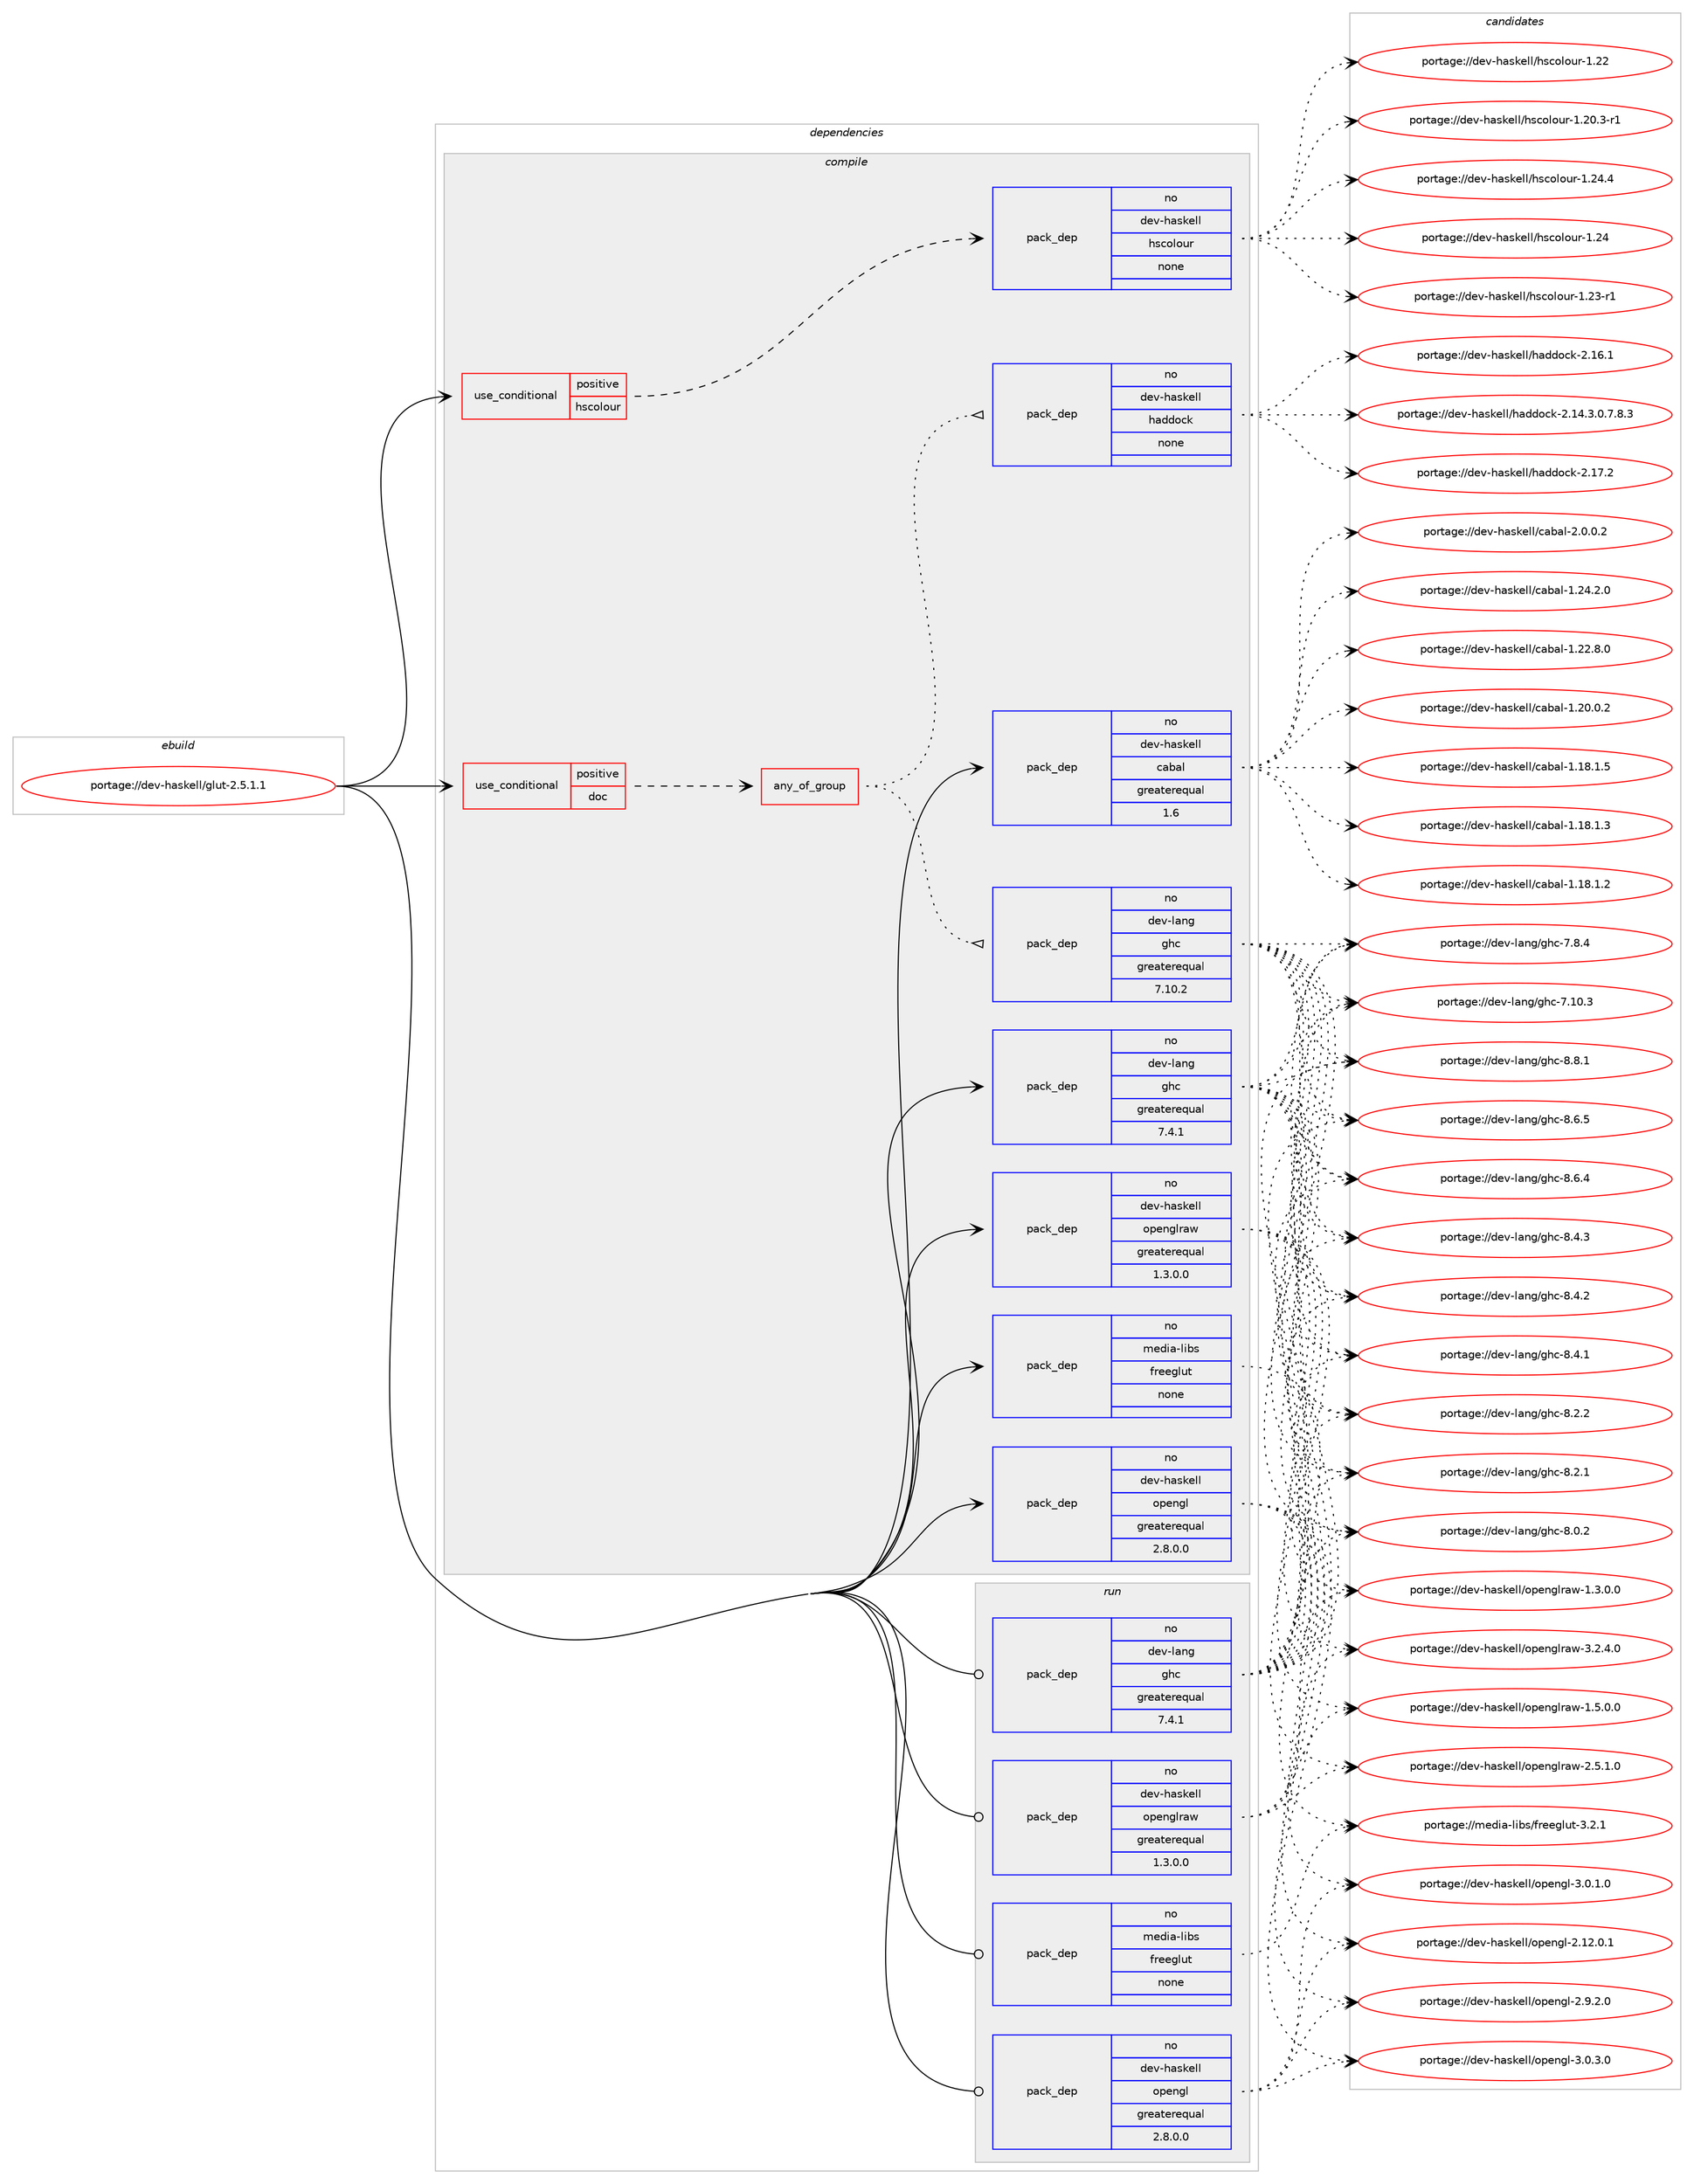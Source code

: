 digraph prolog {

# *************
# Graph options
# *************

newrank=true;
concentrate=true;
compound=true;
graph [rankdir=LR,fontname=Helvetica,fontsize=10,ranksep=1.5];#, ranksep=2.5, nodesep=0.2];
edge  [arrowhead=vee];
node  [fontname=Helvetica,fontsize=10];

# **********
# The ebuild
# **********

subgraph cluster_leftcol {
color=gray;
rank=same;
label=<<i>ebuild</i>>;
id [label="portage://dev-haskell/glut-2.5.1.1", color=red, width=4, href="../dev-haskell/glut-2.5.1.1.svg"];
}

# ****************
# The dependencies
# ****************

subgraph cluster_midcol {
color=gray;
label=<<i>dependencies</i>>;
subgraph cluster_compile {
fillcolor="#eeeeee";
style=filled;
label=<<i>compile</i>>;
subgraph cond133841 {
dependency561659 [label=<<TABLE BORDER="0" CELLBORDER="1" CELLSPACING="0" CELLPADDING="4"><TR><TD ROWSPAN="3" CELLPADDING="10">use_conditional</TD></TR><TR><TD>positive</TD></TR><TR><TD>doc</TD></TR></TABLE>>, shape=none, color=red];
subgraph any6394 {
dependency561660 [label=<<TABLE BORDER="0" CELLBORDER="1" CELLSPACING="0" CELLPADDING="4"><TR><TD CELLPADDING="10">any_of_group</TD></TR></TABLE>>, shape=none, color=red];subgraph pack421187 {
dependency561661 [label=<<TABLE BORDER="0" CELLBORDER="1" CELLSPACING="0" CELLPADDING="4" WIDTH="220"><TR><TD ROWSPAN="6" CELLPADDING="30">pack_dep</TD></TR><TR><TD WIDTH="110">no</TD></TR><TR><TD>dev-haskell</TD></TR><TR><TD>haddock</TD></TR><TR><TD>none</TD></TR><TR><TD></TD></TR></TABLE>>, shape=none, color=blue];
}
dependency561660:e -> dependency561661:w [weight=20,style="dotted",arrowhead="oinv"];
subgraph pack421188 {
dependency561662 [label=<<TABLE BORDER="0" CELLBORDER="1" CELLSPACING="0" CELLPADDING="4" WIDTH="220"><TR><TD ROWSPAN="6" CELLPADDING="30">pack_dep</TD></TR><TR><TD WIDTH="110">no</TD></TR><TR><TD>dev-lang</TD></TR><TR><TD>ghc</TD></TR><TR><TD>greaterequal</TD></TR><TR><TD>7.10.2</TD></TR></TABLE>>, shape=none, color=blue];
}
dependency561660:e -> dependency561662:w [weight=20,style="dotted",arrowhead="oinv"];
}
dependency561659:e -> dependency561660:w [weight=20,style="dashed",arrowhead="vee"];
}
id:e -> dependency561659:w [weight=20,style="solid",arrowhead="vee"];
subgraph cond133842 {
dependency561663 [label=<<TABLE BORDER="0" CELLBORDER="1" CELLSPACING="0" CELLPADDING="4"><TR><TD ROWSPAN="3" CELLPADDING="10">use_conditional</TD></TR><TR><TD>positive</TD></TR><TR><TD>hscolour</TD></TR></TABLE>>, shape=none, color=red];
subgraph pack421189 {
dependency561664 [label=<<TABLE BORDER="0" CELLBORDER="1" CELLSPACING="0" CELLPADDING="4" WIDTH="220"><TR><TD ROWSPAN="6" CELLPADDING="30">pack_dep</TD></TR><TR><TD WIDTH="110">no</TD></TR><TR><TD>dev-haskell</TD></TR><TR><TD>hscolour</TD></TR><TR><TD>none</TD></TR><TR><TD></TD></TR></TABLE>>, shape=none, color=blue];
}
dependency561663:e -> dependency561664:w [weight=20,style="dashed",arrowhead="vee"];
}
id:e -> dependency561663:w [weight=20,style="solid",arrowhead="vee"];
subgraph pack421190 {
dependency561665 [label=<<TABLE BORDER="0" CELLBORDER="1" CELLSPACING="0" CELLPADDING="4" WIDTH="220"><TR><TD ROWSPAN="6" CELLPADDING="30">pack_dep</TD></TR><TR><TD WIDTH="110">no</TD></TR><TR><TD>dev-haskell</TD></TR><TR><TD>cabal</TD></TR><TR><TD>greaterequal</TD></TR><TR><TD>1.6</TD></TR></TABLE>>, shape=none, color=blue];
}
id:e -> dependency561665:w [weight=20,style="solid",arrowhead="vee"];
subgraph pack421191 {
dependency561666 [label=<<TABLE BORDER="0" CELLBORDER="1" CELLSPACING="0" CELLPADDING="4" WIDTH="220"><TR><TD ROWSPAN="6" CELLPADDING="30">pack_dep</TD></TR><TR><TD WIDTH="110">no</TD></TR><TR><TD>dev-haskell</TD></TR><TR><TD>opengl</TD></TR><TR><TD>greaterequal</TD></TR><TR><TD>2.8.0.0</TD></TR></TABLE>>, shape=none, color=blue];
}
id:e -> dependency561666:w [weight=20,style="solid",arrowhead="vee"];
subgraph pack421192 {
dependency561667 [label=<<TABLE BORDER="0" CELLBORDER="1" CELLSPACING="0" CELLPADDING="4" WIDTH="220"><TR><TD ROWSPAN="6" CELLPADDING="30">pack_dep</TD></TR><TR><TD WIDTH="110">no</TD></TR><TR><TD>dev-haskell</TD></TR><TR><TD>openglraw</TD></TR><TR><TD>greaterequal</TD></TR><TR><TD>1.3.0.0</TD></TR></TABLE>>, shape=none, color=blue];
}
id:e -> dependency561667:w [weight=20,style="solid",arrowhead="vee"];
subgraph pack421193 {
dependency561668 [label=<<TABLE BORDER="0" CELLBORDER="1" CELLSPACING="0" CELLPADDING="4" WIDTH="220"><TR><TD ROWSPAN="6" CELLPADDING="30">pack_dep</TD></TR><TR><TD WIDTH="110">no</TD></TR><TR><TD>dev-lang</TD></TR><TR><TD>ghc</TD></TR><TR><TD>greaterequal</TD></TR><TR><TD>7.4.1</TD></TR></TABLE>>, shape=none, color=blue];
}
id:e -> dependency561668:w [weight=20,style="solid",arrowhead="vee"];
subgraph pack421194 {
dependency561669 [label=<<TABLE BORDER="0" CELLBORDER="1" CELLSPACING="0" CELLPADDING="4" WIDTH="220"><TR><TD ROWSPAN="6" CELLPADDING="30">pack_dep</TD></TR><TR><TD WIDTH="110">no</TD></TR><TR><TD>media-libs</TD></TR><TR><TD>freeglut</TD></TR><TR><TD>none</TD></TR><TR><TD></TD></TR></TABLE>>, shape=none, color=blue];
}
id:e -> dependency561669:w [weight=20,style="solid",arrowhead="vee"];
}
subgraph cluster_compileandrun {
fillcolor="#eeeeee";
style=filled;
label=<<i>compile and run</i>>;
}
subgraph cluster_run {
fillcolor="#eeeeee";
style=filled;
label=<<i>run</i>>;
subgraph pack421195 {
dependency561670 [label=<<TABLE BORDER="0" CELLBORDER="1" CELLSPACING="0" CELLPADDING="4" WIDTH="220"><TR><TD ROWSPAN="6" CELLPADDING="30">pack_dep</TD></TR><TR><TD WIDTH="110">no</TD></TR><TR><TD>dev-haskell</TD></TR><TR><TD>opengl</TD></TR><TR><TD>greaterequal</TD></TR><TR><TD>2.8.0.0</TD></TR></TABLE>>, shape=none, color=blue];
}
id:e -> dependency561670:w [weight=20,style="solid",arrowhead="odot"];
subgraph pack421196 {
dependency561671 [label=<<TABLE BORDER="0" CELLBORDER="1" CELLSPACING="0" CELLPADDING="4" WIDTH="220"><TR><TD ROWSPAN="6" CELLPADDING="30">pack_dep</TD></TR><TR><TD WIDTH="110">no</TD></TR><TR><TD>dev-haskell</TD></TR><TR><TD>openglraw</TD></TR><TR><TD>greaterequal</TD></TR><TR><TD>1.3.0.0</TD></TR></TABLE>>, shape=none, color=blue];
}
id:e -> dependency561671:w [weight=20,style="solid",arrowhead="odot"];
subgraph pack421197 {
dependency561672 [label=<<TABLE BORDER="0" CELLBORDER="1" CELLSPACING="0" CELLPADDING="4" WIDTH="220"><TR><TD ROWSPAN="6" CELLPADDING="30">pack_dep</TD></TR><TR><TD WIDTH="110">no</TD></TR><TR><TD>dev-lang</TD></TR><TR><TD>ghc</TD></TR><TR><TD>greaterequal</TD></TR><TR><TD>7.4.1</TD></TR></TABLE>>, shape=none, color=blue];
}
id:e -> dependency561672:w [weight=20,style="solid",arrowhead="odot"];
subgraph pack421198 {
dependency561673 [label=<<TABLE BORDER="0" CELLBORDER="1" CELLSPACING="0" CELLPADDING="4" WIDTH="220"><TR><TD ROWSPAN="6" CELLPADDING="30">pack_dep</TD></TR><TR><TD WIDTH="110">no</TD></TR><TR><TD>media-libs</TD></TR><TR><TD>freeglut</TD></TR><TR><TD>none</TD></TR><TR><TD></TD></TR></TABLE>>, shape=none, color=blue];
}
id:e -> dependency561673:w [weight=20,style="solid",arrowhead="odot"];
}
}

# **************
# The candidates
# **************

subgraph cluster_choices {
rank=same;
color=gray;
label=<<i>candidates</i>>;

subgraph choice421187 {
color=black;
nodesep=1;
choice100101118451049711510710110810847104971001001119910745504649554650 [label="portage://dev-haskell/haddock-2.17.2", color=red, width=4,href="../dev-haskell/haddock-2.17.2.svg"];
choice100101118451049711510710110810847104971001001119910745504649544649 [label="portage://dev-haskell/haddock-2.16.1", color=red, width=4,href="../dev-haskell/haddock-2.16.1.svg"];
choice1001011184510497115107101108108471049710010011199107455046495246514648465546564651 [label="portage://dev-haskell/haddock-2.14.3.0.7.8.3", color=red, width=4,href="../dev-haskell/haddock-2.14.3.0.7.8.3.svg"];
dependency561661:e -> choice100101118451049711510710110810847104971001001119910745504649554650:w [style=dotted,weight="100"];
dependency561661:e -> choice100101118451049711510710110810847104971001001119910745504649544649:w [style=dotted,weight="100"];
dependency561661:e -> choice1001011184510497115107101108108471049710010011199107455046495246514648465546564651:w [style=dotted,weight="100"];
}
subgraph choice421188 {
color=black;
nodesep=1;
choice10010111845108971101034710310499455646564649 [label="portage://dev-lang/ghc-8.8.1", color=red, width=4,href="../dev-lang/ghc-8.8.1.svg"];
choice10010111845108971101034710310499455646544653 [label="portage://dev-lang/ghc-8.6.5", color=red, width=4,href="../dev-lang/ghc-8.6.5.svg"];
choice10010111845108971101034710310499455646544652 [label="portage://dev-lang/ghc-8.6.4", color=red, width=4,href="../dev-lang/ghc-8.6.4.svg"];
choice10010111845108971101034710310499455646524651 [label="portage://dev-lang/ghc-8.4.3", color=red, width=4,href="../dev-lang/ghc-8.4.3.svg"];
choice10010111845108971101034710310499455646524650 [label="portage://dev-lang/ghc-8.4.2", color=red, width=4,href="../dev-lang/ghc-8.4.2.svg"];
choice10010111845108971101034710310499455646524649 [label="portage://dev-lang/ghc-8.4.1", color=red, width=4,href="../dev-lang/ghc-8.4.1.svg"];
choice10010111845108971101034710310499455646504650 [label="portage://dev-lang/ghc-8.2.2", color=red, width=4,href="../dev-lang/ghc-8.2.2.svg"];
choice10010111845108971101034710310499455646504649 [label="portage://dev-lang/ghc-8.2.1", color=red, width=4,href="../dev-lang/ghc-8.2.1.svg"];
choice10010111845108971101034710310499455646484650 [label="portage://dev-lang/ghc-8.0.2", color=red, width=4,href="../dev-lang/ghc-8.0.2.svg"];
choice10010111845108971101034710310499455546564652 [label="portage://dev-lang/ghc-7.8.4", color=red, width=4,href="../dev-lang/ghc-7.8.4.svg"];
choice1001011184510897110103471031049945554649484651 [label="portage://dev-lang/ghc-7.10.3", color=red, width=4,href="../dev-lang/ghc-7.10.3.svg"];
dependency561662:e -> choice10010111845108971101034710310499455646564649:w [style=dotted,weight="100"];
dependency561662:e -> choice10010111845108971101034710310499455646544653:w [style=dotted,weight="100"];
dependency561662:e -> choice10010111845108971101034710310499455646544652:w [style=dotted,weight="100"];
dependency561662:e -> choice10010111845108971101034710310499455646524651:w [style=dotted,weight="100"];
dependency561662:e -> choice10010111845108971101034710310499455646524650:w [style=dotted,weight="100"];
dependency561662:e -> choice10010111845108971101034710310499455646524649:w [style=dotted,weight="100"];
dependency561662:e -> choice10010111845108971101034710310499455646504650:w [style=dotted,weight="100"];
dependency561662:e -> choice10010111845108971101034710310499455646504649:w [style=dotted,weight="100"];
dependency561662:e -> choice10010111845108971101034710310499455646484650:w [style=dotted,weight="100"];
dependency561662:e -> choice10010111845108971101034710310499455546564652:w [style=dotted,weight="100"];
dependency561662:e -> choice1001011184510897110103471031049945554649484651:w [style=dotted,weight="100"];
}
subgraph choice421189 {
color=black;
nodesep=1;
choice1001011184510497115107101108108471041159911110811111711445494650524652 [label="portage://dev-haskell/hscolour-1.24.4", color=red, width=4,href="../dev-haskell/hscolour-1.24.4.svg"];
choice100101118451049711510710110810847104115991111081111171144549465052 [label="portage://dev-haskell/hscolour-1.24", color=red, width=4,href="../dev-haskell/hscolour-1.24.svg"];
choice1001011184510497115107101108108471041159911110811111711445494650514511449 [label="portage://dev-haskell/hscolour-1.23-r1", color=red, width=4,href="../dev-haskell/hscolour-1.23-r1.svg"];
choice100101118451049711510710110810847104115991111081111171144549465050 [label="portage://dev-haskell/hscolour-1.22", color=red, width=4,href="../dev-haskell/hscolour-1.22.svg"];
choice10010111845104971151071011081084710411599111108111117114454946504846514511449 [label="portage://dev-haskell/hscolour-1.20.3-r1", color=red, width=4,href="../dev-haskell/hscolour-1.20.3-r1.svg"];
dependency561664:e -> choice1001011184510497115107101108108471041159911110811111711445494650524652:w [style=dotted,weight="100"];
dependency561664:e -> choice100101118451049711510710110810847104115991111081111171144549465052:w [style=dotted,weight="100"];
dependency561664:e -> choice1001011184510497115107101108108471041159911110811111711445494650514511449:w [style=dotted,weight="100"];
dependency561664:e -> choice100101118451049711510710110810847104115991111081111171144549465050:w [style=dotted,weight="100"];
dependency561664:e -> choice10010111845104971151071011081084710411599111108111117114454946504846514511449:w [style=dotted,weight="100"];
}
subgraph choice421190 {
color=black;
nodesep=1;
choice100101118451049711510710110810847999798971084550464846484650 [label="portage://dev-haskell/cabal-2.0.0.2", color=red, width=4,href="../dev-haskell/cabal-2.0.0.2.svg"];
choice10010111845104971151071011081084799979897108454946505246504648 [label="portage://dev-haskell/cabal-1.24.2.0", color=red, width=4,href="../dev-haskell/cabal-1.24.2.0.svg"];
choice10010111845104971151071011081084799979897108454946505046564648 [label="portage://dev-haskell/cabal-1.22.8.0", color=red, width=4,href="../dev-haskell/cabal-1.22.8.0.svg"];
choice10010111845104971151071011081084799979897108454946504846484650 [label="portage://dev-haskell/cabal-1.20.0.2", color=red, width=4,href="../dev-haskell/cabal-1.20.0.2.svg"];
choice10010111845104971151071011081084799979897108454946495646494653 [label="portage://dev-haskell/cabal-1.18.1.5", color=red, width=4,href="../dev-haskell/cabal-1.18.1.5.svg"];
choice10010111845104971151071011081084799979897108454946495646494651 [label="portage://dev-haskell/cabal-1.18.1.3", color=red, width=4,href="../dev-haskell/cabal-1.18.1.3.svg"];
choice10010111845104971151071011081084799979897108454946495646494650 [label="portage://dev-haskell/cabal-1.18.1.2", color=red, width=4,href="../dev-haskell/cabal-1.18.1.2.svg"];
dependency561665:e -> choice100101118451049711510710110810847999798971084550464846484650:w [style=dotted,weight="100"];
dependency561665:e -> choice10010111845104971151071011081084799979897108454946505246504648:w [style=dotted,weight="100"];
dependency561665:e -> choice10010111845104971151071011081084799979897108454946505046564648:w [style=dotted,weight="100"];
dependency561665:e -> choice10010111845104971151071011081084799979897108454946504846484650:w [style=dotted,weight="100"];
dependency561665:e -> choice10010111845104971151071011081084799979897108454946495646494653:w [style=dotted,weight="100"];
dependency561665:e -> choice10010111845104971151071011081084799979897108454946495646494651:w [style=dotted,weight="100"];
dependency561665:e -> choice10010111845104971151071011081084799979897108454946495646494650:w [style=dotted,weight="100"];
}
subgraph choice421191 {
color=black;
nodesep=1;
choice1001011184510497115107101108108471111121011101031084551464846514648 [label="portage://dev-haskell/opengl-3.0.3.0", color=red, width=4,href="../dev-haskell/opengl-3.0.3.0.svg"];
choice1001011184510497115107101108108471111121011101031084551464846494648 [label="portage://dev-haskell/opengl-3.0.1.0", color=red, width=4,href="../dev-haskell/opengl-3.0.1.0.svg"];
choice1001011184510497115107101108108471111121011101031084550465746504648 [label="portage://dev-haskell/opengl-2.9.2.0", color=red, width=4,href="../dev-haskell/opengl-2.9.2.0.svg"];
choice100101118451049711510710110810847111112101110103108455046495046484649 [label="portage://dev-haskell/opengl-2.12.0.1", color=red, width=4,href="../dev-haskell/opengl-2.12.0.1.svg"];
dependency561666:e -> choice1001011184510497115107101108108471111121011101031084551464846514648:w [style=dotted,weight="100"];
dependency561666:e -> choice1001011184510497115107101108108471111121011101031084551464846494648:w [style=dotted,weight="100"];
dependency561666:e -> choice1001011184510497115107101108108471111121011101031084550465746504648:w [style=dotted,weight="100"];
dependency561666:e -> choice100101118451049711510710110810847111112101110103108455046495046484649:w [style=dotted,weight="100"];
}
subgraph choice421192 {
color=black;
nodesep=1;
choice100101118451049711510710110810847111112101110103108114971194551465046524648 [label="portage://dev-haskell/openglraw-3.2.4.0", color=red, width=4,href="../dev-haskell/openglraw-3.2.4.0.svg"];
choice100101118451049711510710110810847111112101110103108114971194550465346494648 [label="portage://dev-haskell/openglraw-2.5.1.0", color=red, width=4,href="../dev-haskell/openglraw-2.5.1.0.svg"];
choice100101118451049711510710110810847111112101110103108114971194549465346484648 [label="portage://dev-haskell/openglraw-1.5.0.0", color=red, width=4,href="../dev-haskell/openglraw-1.5.0.0.svg"];
choice100101118451049711510710110810847111112101110103108114971194549465146484648 [label="portage://dev-haskell/openglraw-1.3.0.0", color=red, width=4,href="../dev-haskell/openglraw-1.3.0.0.svg"];
dependency561667:e -> choice100101118451049711510710110810847111112101110103108114971194551465046524648:w [style=dotted,weight="100"];
dependency561667:e -> choice100101118451049711510710110810847111112101110103108114971194550465346494648:w [style=dotted,weight="100"];
dependency561667:e -> choice100101118451049711510710110810847111112101110103108114971194549465346484648:w [style=dotted,weight="100"];
dependency561667:e -> choice100101118451049711510710110810847111112101110103108114971194549465146484648:w [style=dotted,weight="100"];
}
subgraph choice421193 {
color=black;
nodesep=1;
choice10010111845108971101034710310499455646564649 [label="portage://dev-lang/ghc-8.8.1", color=red, width=4,href="../dev-lang/ghc-8.8.1.svg"];
choice10010111845108971101034710310499455646544653 [label="portage://dev-lang/ghc-8.6.5", color=red, width=4,href="../dev-lang/ghc-8.6.5.svg"];
choice10010111845108971101034710310499455646544652 [label="portage://dev-lang/ghc-8.6.4", color=red, width=4,href="../dev-lang/ghc-8.6.4.svg"];
choice10010111845108971101034710310499455646524651 [label="portage://dev-lang/ghc-8.4.3", color=red, width=4,href="../dev-lang/ghc-8.4.3.svg"];
choice10010111845108971101034710310499455646524650 [label="portage://dev-lang/ghc-8.4.2", color=red, width=4,href="../dev-lang/ghc-8.4.2.svg"];
choice10010111845108971101034710310499455646524649 [label="portage://dev-lang/ghc-8.4.1", color=red, width=4,href="../dev-lang/ghc-8.4.1.svg"];
choice10010111845108971101034710310499455646504650 [label="portage://dev-lang/ghc-8.2.2", color=red, width=4,href="../dev-lang/ghc-8.2.2.svg"];
choice10010111845108971101034710310499455646504649 [label="portage://dev-lang/ghc-8.2.1", color=red, width=4,href="../dev-lang/ghc-8.2.1.svg"];
choice10010111845108971101034710310499455646484650 [label="portage://dev-lang/ghc-8.0.2", color=red, width=4,href="../dev-lang/ghc-8.0.2.svg"];
choice10010111845108971101034710310499455546564652 [label="portage://dev-lang/ghc-7.8.4", color=red, width=4,href="../dev-lang/ghc-7.8.4.svg"];
choice1001011184510897110103471031049945554649484651 [label="portage://dev-lang/ghc-7.10.3", color=red, width=4,href="../dev-lang/ghc-7.10.3.svg"];
dependency561668:e -> choice10010111845108971101034710310499455646564649:w [style=dotted,weight="100"];
dependency561668:e -> choice10010111845108971101034710310499455646544653:w [style=dotted,weight="100"];
dependency561668:e -> choice10010111845108971101034710310499455646544652:w [style=dotted,weight="100"];
dependency561668:e -> choice10010111845108971101034710310499455646524651:w [style=dotted,weight="100"];
dependency561668:e -> choice10010111845108971101034710310499455646524650:w [style=dotted,weight="100"];
dependency561668:e -> choice10010111845108971101034710310499455646524649:w [style=dotted,weight="100"];
dependency561668:e -> choice10010111845108971101034710310499455646504650:w [style=dotted,weight="100"];
dependency561668:e -> choice10010111845108971101034710310499455646504649:w [style=dotted,weight="100"];
dependency561668:e -> choice10010111845108971101034710310499455646484650:w [style=dotted,weight="100"];
dependency561668:e -> choice10010111845108971101034710310499455546564652:w [style=dotted,weight="100"];
dependency561668:e -> choice1001011184510897110103471031049945554649484651:w [style=dotted,weight="100"];
}
subgraph choice421194 {
color=black;
nodesep=1;
choice10910110010597451081059811547102114101101103108117116455146504649 [label="portage://media-libs/freeglut-3.2.1", color=red, width=4,href="../media-libs/freeglut-3.2.1.svg"];
dependency561669:e -> choice10910110010597451081059811547102114101101103108117116455146504649:w [style=dotted,weight="100"];
}
subgraph choice421195 {
color=black;
nodesep=1;
choice1001011184510497115107101108108471111121011101031084551464846514648 [label="portage://dev-haskell/opengl-3.0.3.0", color=red, width=4,href="../dev-haskell/opengl-3.0.3.0.svg"];
choice1001011184510497115107101108108471111121011101031084551464846494648 [label="portage://dev-haskell/opengl-3.0.1.0", color=red, width=4,href="../dev-haskell/opengl-3.0.1.0.svg"];
choice1001011184510497115107101108108471111121011101031084550465746504648 [label="portage://dev-haskell/opengl-2.9.2.0", color=red, width=4,href="../dev-haskell/opengl-2.9.2.0.svg"];
choice100101118451049711510710110810847111112101110103108455046495046484649 [label="portage://dev-haskell/opengl-2.12.0.1", color=red, width=4,href="../dev-haskell/opengl-2.12.0.1.svg"];
dependency561670:e -> choice1001011184510497115107101108108471111121011101031084551464846514648:w [style=dotted,weight="100"];
dependency561670:e -> choice1001011184510497115107101108108471111121011101031084551464846494648:w [style=dotted,weight="100"];
dependency561670:e -> choice1001011184510497115107101108108471111121011101031084550465746504648:w [style=dotted,weight="100"];
dependency561670:e -> choice100101118451049711510710110810847111112101110103108455046495046484649:w [style=dotted,weight="100"];
}
subgraph choice421196 {
color=black;
nodesep=1;
choice100101118451049711510710110810847111112101110103108114971194551465046524648 [label="portage://dev-haskell/openglraw-3.2.4.0", color=red, width=4,href="../dev-haskell/openglraw-3.2.4.0.svg"];
choice100101118451049711510710110810847111112101110103108114971194550465346494648 [label="portage://dev-haskell/openglraw-2.5.1.0", color=red, width=4,href="../dev-haskell/openglraw-2.5.1.0.svg"];
choice100101118451049711510710110810847111112101110103108114971194549465346484648 [label="portage://dev-haskell/openglraw-1.5.0.0", color=red, width=4,href="../dev-haskell/openglraw-1.5.0.0.svg"];
choice100101118451049711510710110810847111112101110103108114971194549465146484648 [label="portage://dev-haskell/openglraw-1.3.0.0", color=red, width=4,href="../dev-haskell/openglraw-1.3.0.0.svg"];
dependency561671:e -> choice100101118451049711510710110810847111112101110103108114971194551465046524648:w [style=dotted,weight="100"];
dependency561671:e -> choice100101118451049711510710110810847111112101110103108114971194550465346494648:w [style=dotted,weight="100"];
dependency561671:e -> choice100101118451049711510710110810847111112101110103108114971194549465346484648:w [style=dotted,weight="100"];
dependency561671:e -> choice100101118451049711510710110810847111112101110103108114971194549465146484648:w [style=dotted,weight="100"];
}
subgraph choice421197 {
color=black;
nodesep=1;
choice10010111845108971101034710310499455646564649 [label="portage://dev-lang/ghc-8.8.1", color=red, width=4,href="../dev-lang/ghc-8.8.1.svg"];
choice10010111845108971101034710310499455646544653 [label="portage://dev-lang/ghc-8.6.5", color=red, width=4,href="../dev-lang/ghc-8.6.5.svg"];
choice10010111845108971101034710310499455646544652 [label="portage://dev-lang/ghc-8.6.4", color=red, width=4,href="../dev-lang/ghc-8.6.4.svg"];
choice10010111845108971101034710310499455646524651 [label="portage://dev-lang/ghc-8.4.3", color=red, width=4,href="../dev-lang/ghc-8.4.3.svg"];
choice10010111845108971101034710310499455646524650 [label="portage://dev-lang/ghc-8.4.2", color=red, width=4,href="../dev-lang/ghc-8.4.2.svg"];
choice10010111845108971101034710310499455646524649 [label="portage://dev-lang/ghc-8.4.1", color=red, width=4,href="../dev-lang/ghc-8.4.1.svg"];
choice10010111845108971101034710310499455646504650 [label="portage://dev-lang/ghc-8.2.2", color=red, width=4,href="../dev-lang/ghc-8.2.2.svg"];
choice10010111845108971101034710310499455646504649 [label="portage://dev-lang/ghc-8.2.1", color=red, width=4,href="../dev-lang/ghc-8.2.1.svg"];
choice10010111845108971101034710310499455646484650 [label="portage://dev-lang/ghc-8.0.2", color=red, width=4,href="../dev-lang/ghc-8.0.2.svg"];
choice10010111845108971101034710310499455546564652 [label="portage://dev-lang/ghc-7.8.4", color=red, width=4,href="../dev-lang/ghc-7.8.4.svg"];
choice1001011184510897110103471031049945554649484651 [label="portage://dev-lang/ghc-7.10.3", color=red, width=4,href="../dev-lang/ghc-7.10.3.svg"];
dependency561672:e -> choice10010111845108971101034710310499455646564649:w [style=dotted,weight="100"];
dependency561672:e -> choice10010111845108971101034710310499455646544653:w [style=dotted,weight="100"];
dependency561672:e -> choice10010111845108971101034710310499455646544652:w [style=dotted,weight="100"];
dependency561672:e -> choice10010111845108971101034710310499455646524651:w [style=dotted,weight="100"];
dependency561672:e -> choice10010111845108971101034710310499455646524650:w [style=dotted,weight="100"];
dependency561672:e -> choice10010111845108971101034710310499455646524649:w [style=dotted,weight="100"];
dependency561672:e -> choice10010111845108971101034710310499455646504650:w [style=dotted,weight="100"];
dependency561672:e -> choice10010111845108971101034710310499455646504649:w [style=dotted,weight="100"];
dependency561672:e -> choice10010111845108971101034710310499455646484650:w [style=dotted,weight="100"];
dependency561672:e -> choice10010111845108971101034710310499455546564652:w [style=dotted,weight="100"];
dependency561672:e -> choice1001011184510897110103471031049945554649484651:w [style=dotted,weight="100"];
}
subgraph choice421198 {
color=black;
nodesep=1;
choice10910110010597451081059811547102114101101103108117116455146504649 [label="portage://media-libs/freeglut-3.2.1", color=red, width=4,href="../media-libs/freeglut-3.2.1.svg"];
dependency561673:e -> choice10910110010597451081059811547102114101101103108117116455146504649:w [style=dotted,weight="100"];
}
}

}
